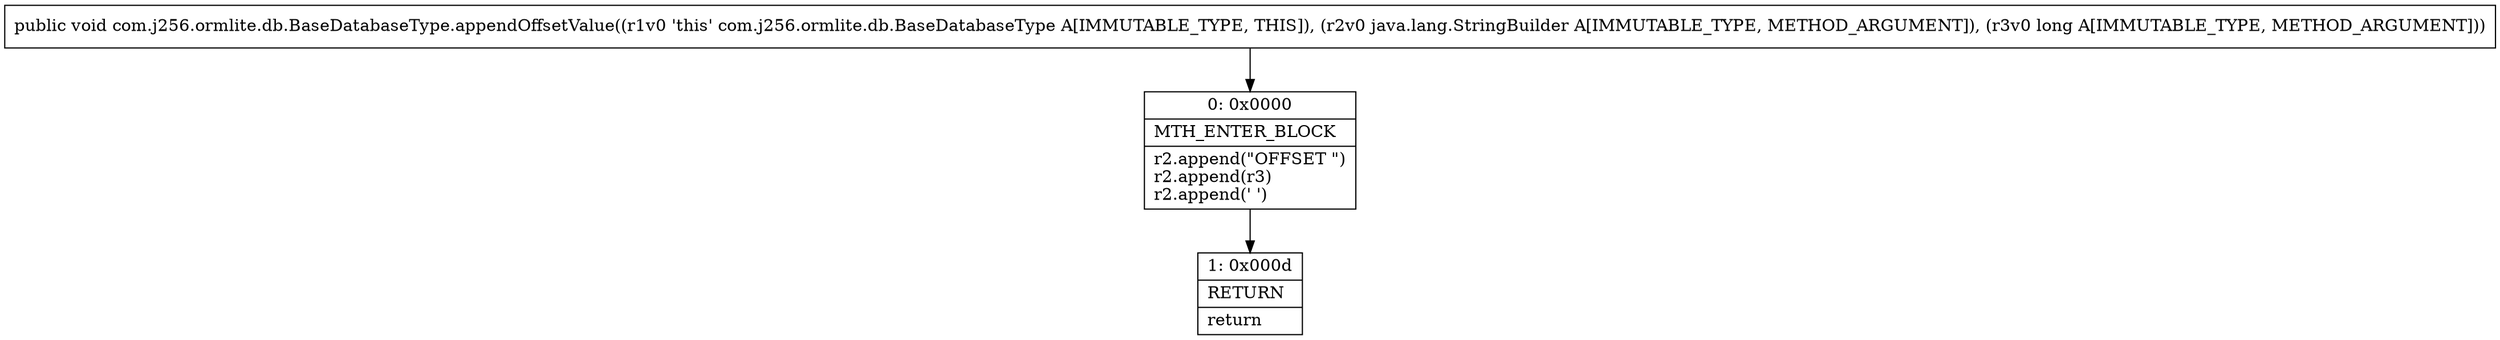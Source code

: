 digraph "CFG forcom.j256.ormlite.db.BaseDatabaseType.appendOffsetValue(Ljava\/lang\/StringBuilder;J)V" {
Node_0 [shape=record,label="{0\:\ 0x0000|MTH_ENTER_BLOCK\l|r2.append(\"OFFSET \")\lr2.append(r3)\lr2.append(' ')\l}"];
Node_1 [shape=record,label="{1\:\ 0x000d|RETURN\l|return\l}"];
MethodNode[shape=record,label="{public void com.j256.ormlite.db.BaseDatabaseType.appendOffsetValue((r1v0 'this' com.j256.ormlite.db.BaseDatabaseType A[IMMUTABLE_TYPE, THIS]), (r2v0 java.lang.StringBuilder A[IMMUTABLE_TYPE, METHOD_ARGUMENT]), (r3v0 long A[IMMUTABLE_TYPE, METHOD_ARGUMENT])) }"];
MethodNode -> Node_0;
Node_0 -> Node_1;
}

